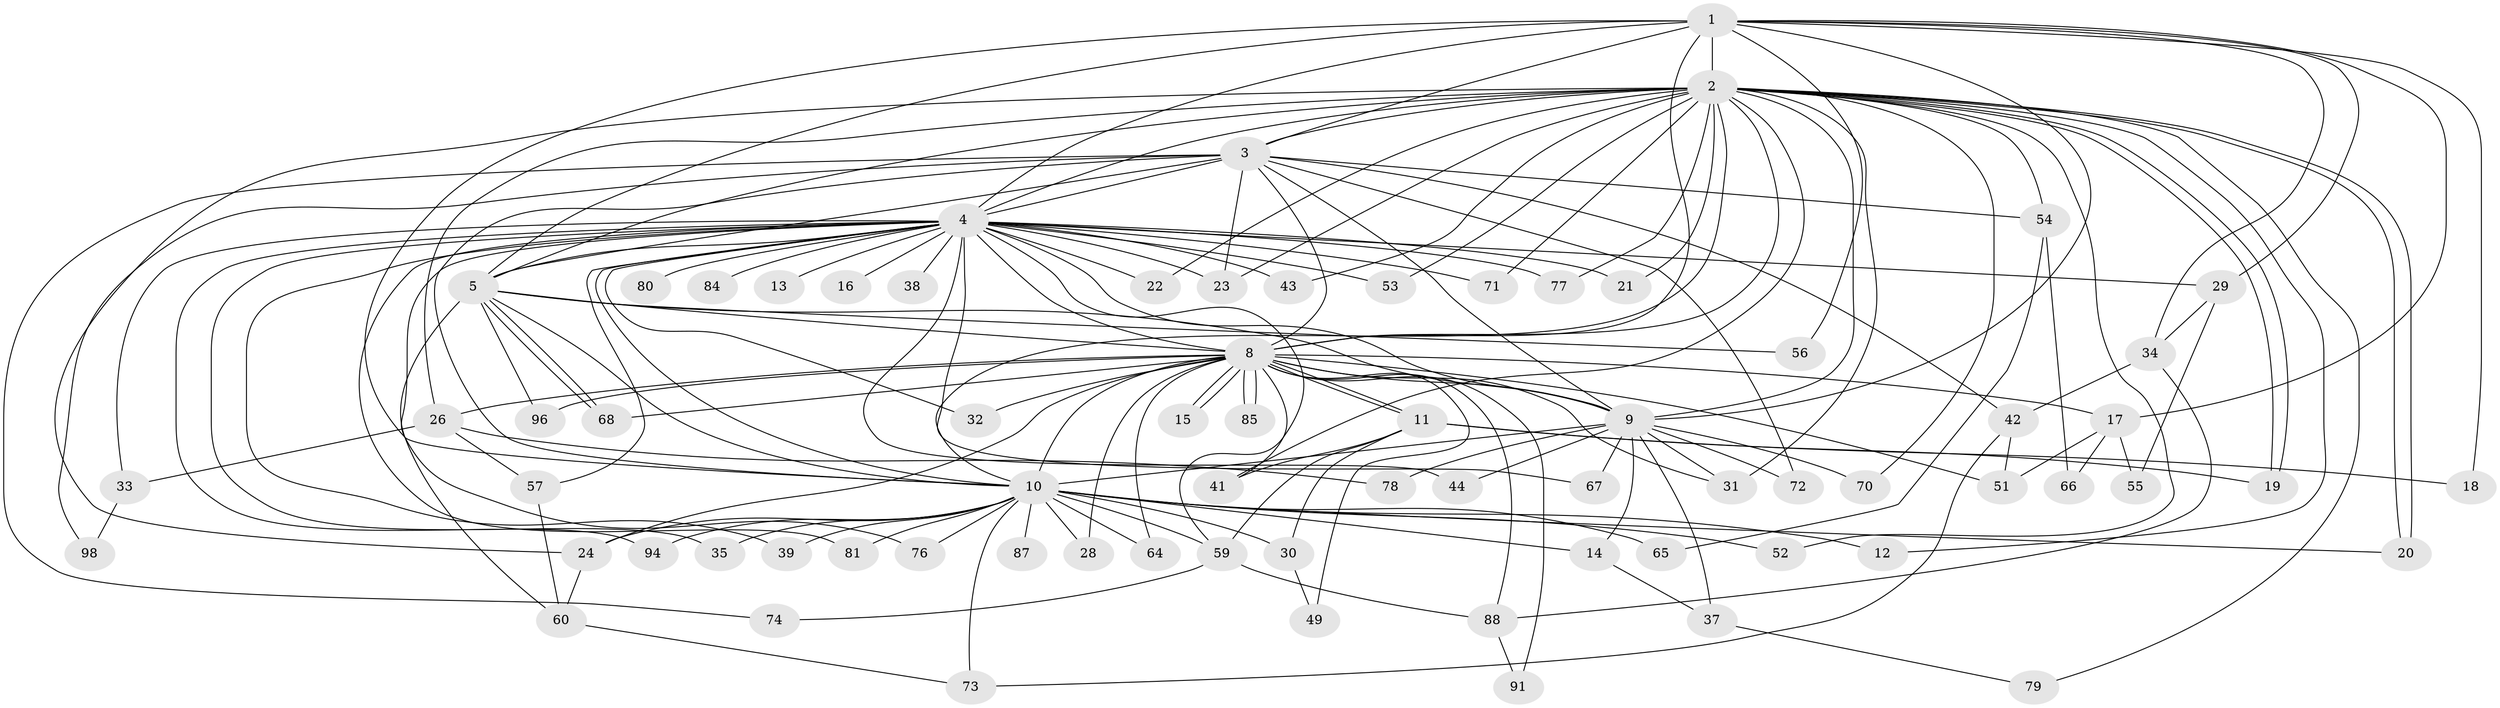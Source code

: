 // original degree distribution, {15: 0.02040816326530612, 25: 0.02040816326530612, 23: 0.01020408163265306, 16: 0.01020408163265306, 30: 0.01020408163265306, 13: 0.01020408163265306, 32: 0.01020408163265306, 19: 0.01020408163265306, 7: 0.01020408163265306, 2: 0.5816326530612245, 4: 0.11224489795918367, 5: 0.02040816326530612, 3: 0.16326530612244897, 6: 0.01020408163265306}
// Generated by graph-tools (version 1.1) at 2025/41/03/06/25 10:41:37]
// undirected, 72 vertices, 162 edges
graph export_dot {
graph [start="1"]
  node [color=gray90,style=filled];
  1 [super="+83"];
  2 [super="+7"];
  3 [super="+89"];
  4 [super="+6"];
  5 [super="+75"];
  8 [super="+93"];
  9 [super="+25"];
  10 [super="+27"];
  11 [super="+50"];
  12;
  13;
  14 [super="+95"];
  15;
  16;
  17 [super="+86"];
  18;
  19;
  20 [super="+36"];
  21;
  22;
  23 [super="+45"];
  24 [super="+40"];
  26;
  28;
  29;
  30 [super="+62"];
  31 [super="+69"];
  32;
  33 [super="+47"];
  34 [super="+90"];
  35;
  37;
  38 [super="+58"];
  39;
  41 [super="+46"];
  42 [super="+82"];
  43 [super="+48"];
  44 [super="+63"];
  49;
  51;
  52;
  53;
  54;
  55;
  56;
  57;
  59 [super="+61"];
  60 [super="+92"];
  64;
  65;
  66;
  67;
  68 [super="+97"];
  70;
  71;
  72;
  73;
  74;
  76;
  77;
  78;
  79;
  80;
  81;
  84;
  85;
  87;
  88;
  91;
  94;
  96;
  98;
  1 -- 2 [weight=2];
  1 -- 3;
  1 -- 4 [weight=2];
  1 -- 5;
  1 -- 8 [weight=2];
  1 -- 9;
  1 -- 10;
  1 -- 17;
  1 -- 18;
  1 -- 29;
  1 -- 34;
  1 -- 56;
  2 -- 3 [weight=2];
  2 -- 4 [weight=4];
  2 -- 5 [weight=2];
  2 -- 8 [weight=2];
  2 -- 9 [weight=2];
  2 -- 10 [weight=2];
  2 -- 19;
  2 -- 19;
  2 -- 20;
  2 -- 20;
  2 -- 22;
  2 -- 23;
  2 -- 24;
  2 -- 26;
  2 -- 52;
  2 -- 54;
  2 -- 70;
  2 -- 71;
  2 -- 77;
  2 -- 79;
  2 -- 12;
  2 -- 21;
  2 -- 53;
  2 -- 43;
  2 -- 31;
  2 -- 41;
  3 -- 4 [weight=2];
  3 -- 5 [weight=2];
  3 -- 8;
  3 -- 9;
  3 -- 10;
  3 -- 42;
  3 -- 54;
  3 -- 72;
  3 -- 74;
  3 -- 23;
  3 -- 98;
  4 -- 5 [weight=2];
  4 -- 8 [weight=3];
  4 -- 9 [weight=3];
  4 -- 10 [weight=2];
  4 -- 21;
  4 -- 22;
  4 -- 32;
  4 -- 35;
  4 -- 38 [weight=3];
  4 -- 67;
  4 -- 71;
  4 -- 77;
  4 -- 81;
  4 -- 84 [weight=2];
  4 -- 76;
  4 -- 13;
  4 -- 16;
  4 -- 80;
  4 -- 23;
  4 -- 29;
  4 -- 94;
  4 -- 33;
  4 -- 39;
  4 -- 43;
  4 -- 44 [weight=2];
  4 -- 53;
  4 -- 57;
  4 -- 59;
  5 -- 8 [weight=2];
  5 -- 9;
  5 -- 10;
  5 -- 56;
  5 -- 60;
  5 -- 68;
  5 -- 68;
  5 -- 96;
  8 -- 9;
  8 -- 10;
  8 -- 11;
  8 -- 11;
  8 -- 15;
  8 -- 15;
  8 -- 17;
  8 -- 24;
  8 -- 26;
  8 -- 28;
  8 -- 31;
  8 -- 32;
  8 -- 41;
  8 -- 49;
  8 -- 51;
  8 -- 64;
  8 -- 85;
  8 -- 85;
  8 -- 88;
  8 -- 91;
  8 -- 96;
  8 -- 68;
  9 -- 10 [weight=2];
  9 -- 14 [weight=2];
  9 -- 31;
  9 -- 37;
  9 -- 44;
  9 -- 67;
  9 -- 70;
  9 -- 72;
  9 -- 78;
  10 -- 12;
  10 -- 14;
  10 -- 39;
  10 -- 52;
  10 -- 64;
  10 -- 65;
  10 -- 73;
  10 -- 76;
  10 -- 81;
  10 -- 87 [weight=2];
  10 -- 94;
  10 -- 35;
  10 -- 28;
  10 -- 30 [weight=2];
  10 -- 24;
  10 -- 59;
  10 -- 20;
  11 -- 18;
  11 -- 30;
  11 -- 41;
  11 -- 59;
  11 -- 19;
  14 -- 37;
  17 -- 55;
  17 -- 66;
  17 -- 51;
  24 -- 60;
  26 -- 57;
  26 -- 78;
  26 -- 33;
  29 -- 34;
  29 -- 55;
  30 -- 49;
  33 -- 98;
  34 -- 42;
  34 -- 88;
  37 -- 79;
  42 -- 51;
  42 -- 73;
  54 -- 65;
  54 -- 66;
  57 -- 60;
  59 -- 88;
  59 -- 74;
  60 -- 73;
  88 -- 91;
}
